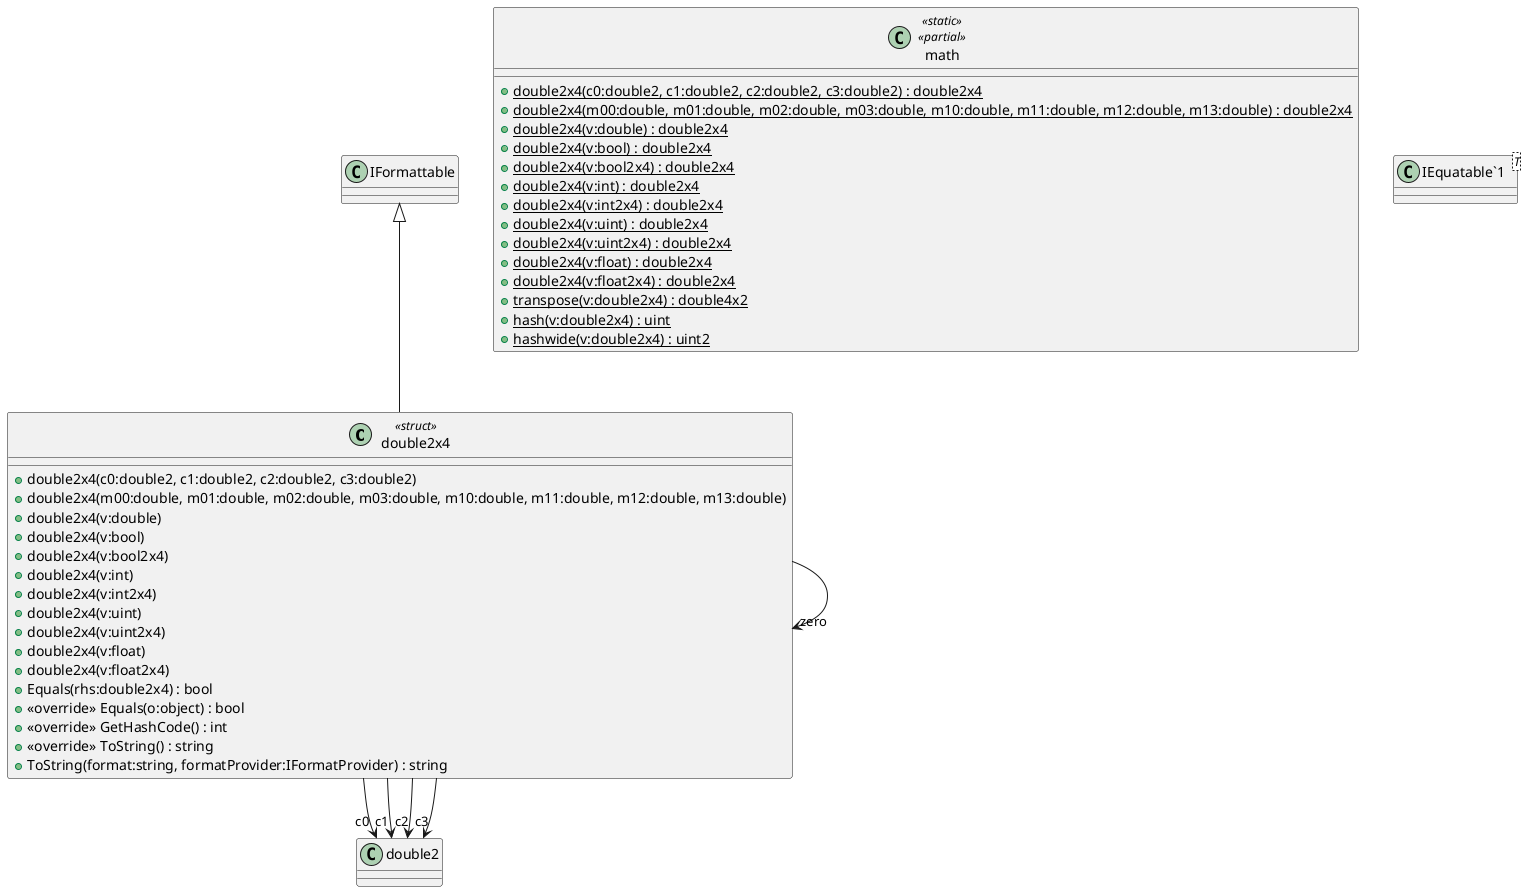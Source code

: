 @startuml
class double2x4 <<struct>> {
    + double2x4(c0:double2, c1:double2, c2:double2, c3:double2)
    + double2x4(m00:double, m01:double, m02:double, m03:double, m10:double, m11:double, m12:double, m13:double)
    + double2x4(v:double)
    + double2x4(v:bool)
    + double2x4(v:bool2x4)
    + double2x4(v:int)
    + double2x4(v:int2x4)
    + double2x4(v:uint)
    + double2x4(v:uint2x4)
    + double2x4(v:float)
    + double2x4(v:float2x4)
    + Equals(rhs:double2x4) : bool
    + <<override>> Equals(o:object) : bool
    + <<override>> GetHashCode() : int
    + <<override>> ToString() : string
    + ToString(format:string, formatProvider:IFormatProvider) : string
}
class math <<static>> <<partial>> {
    + {static} double2x4(c0:double2, c1:double2, c2:double2, c3:double2) : double2x4
    + {static} double2x4(m00:double, m01:double, m02:double, m03:double, m10:double, m11:double, m12:double, m13:double) : double2x4
    + {static} double2x4(v:double) : double2x4
    + {static} double2x4(v:bool) : double2x4
    + {static} double2x4(v:bool2x4) : double2x4
    + {static} double2x4(v:int) : double2x4
    + {static} double2x4(v:int2x4) : double2x4
    + {static} double2x4(v:uint) : double2x4
    + {static} double2x4(v:uint2x4) : double2x4
    + {static} double2x4(v:float) : double2x4
    + {static} double2x4(v:float2x4) : double2x4
    + {static} transpose(v:double2x4) : double4x2
    + {static} hash(v:double2x4) : uint
    + {static} hashwide(v:double2x4) : uint2
}
class "IEquatable`1"<T> {
}
IFormattable <|-- double2x4
double2x4 --> "c0" double2
double2x4 --> "c1" double2
double2x4 --> "c2" double2
double2x4 --> "c3" double2
double2x4 --> "zero" double2x4
@enduml
